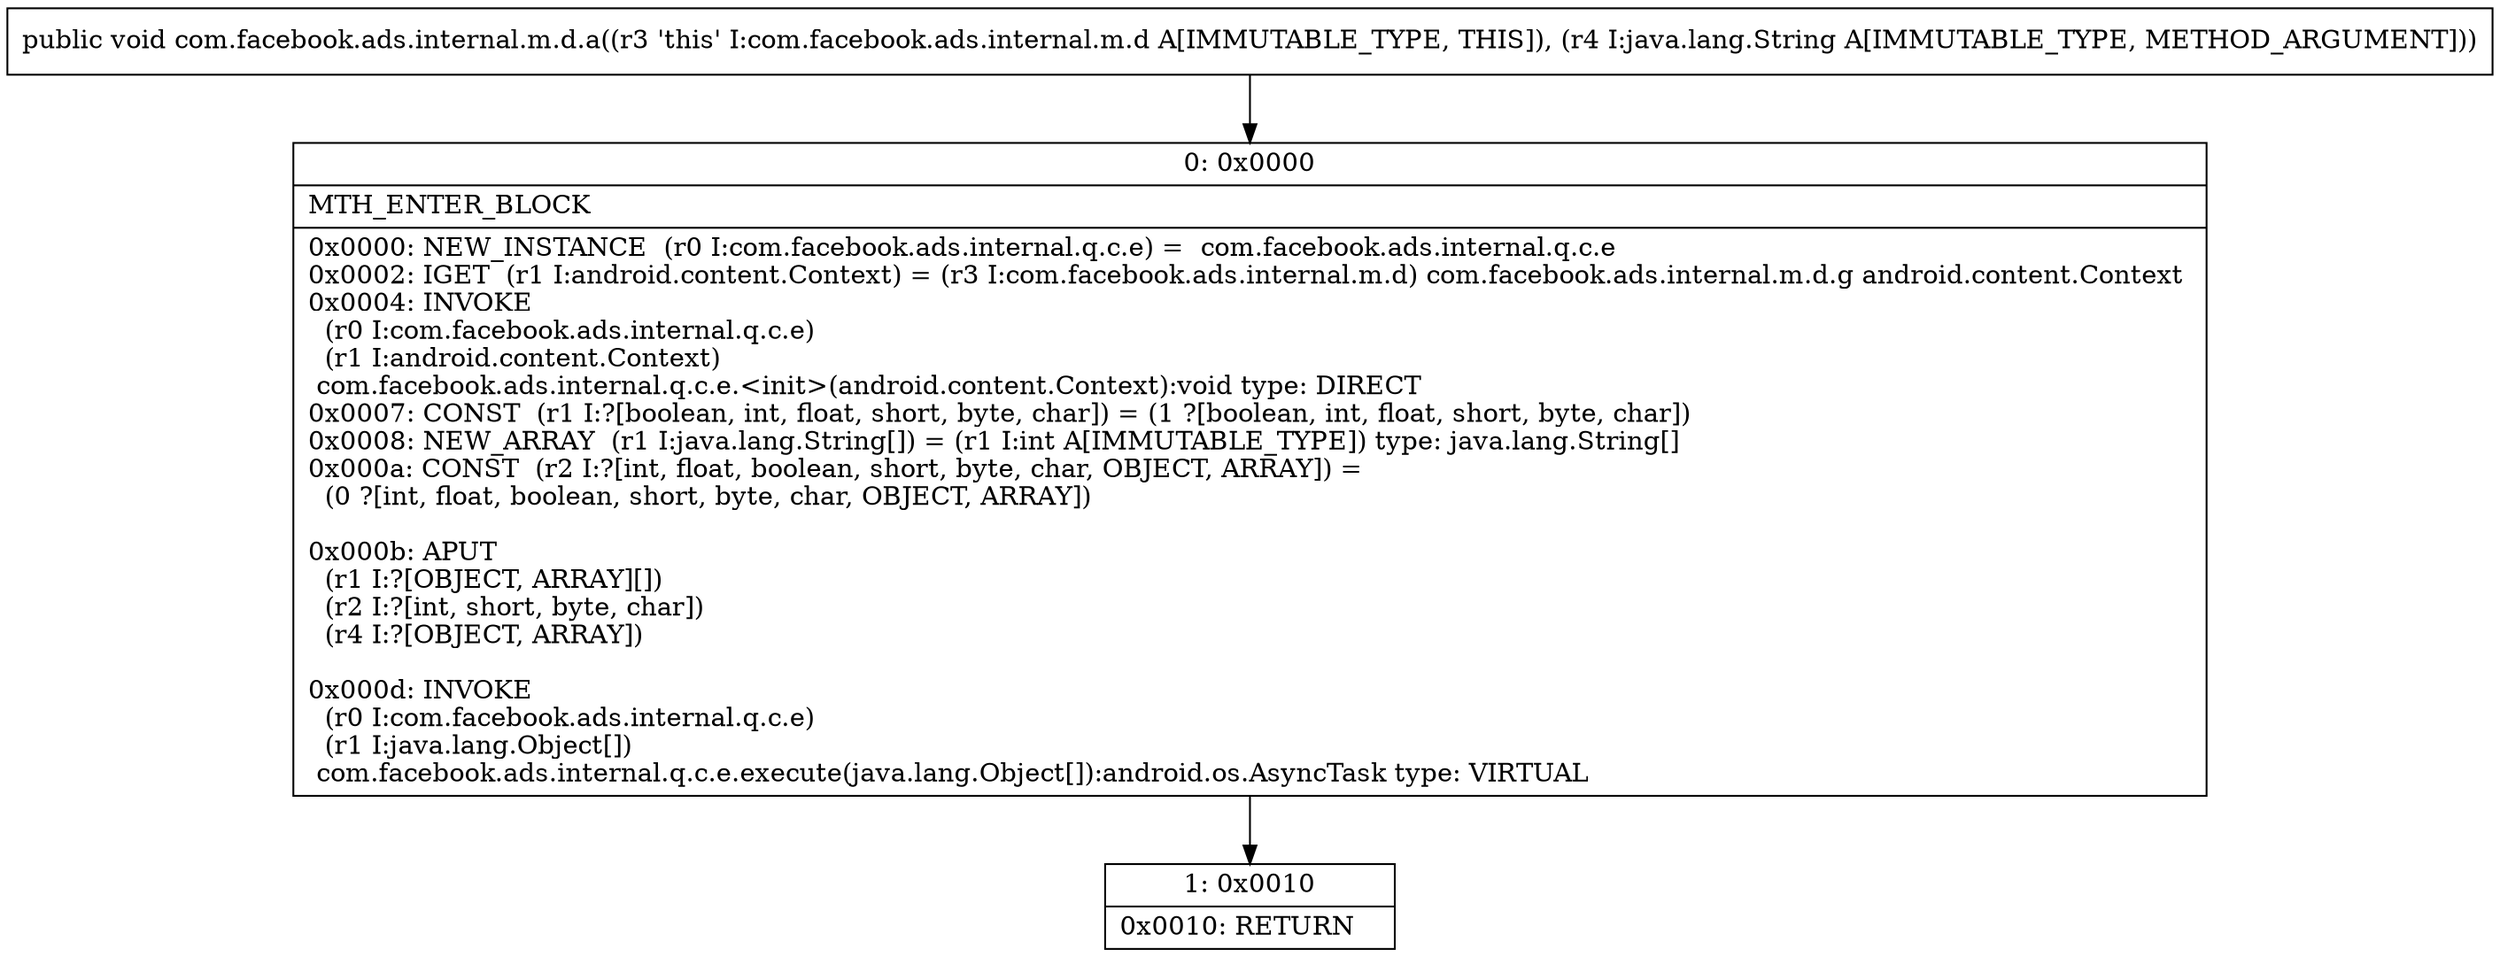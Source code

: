 digraph "CFG forcom.facebook.ads.internal.m.d.a(Ljava\/lang\/String;)V" {
Node_0 [shape=record,label="{0\:\ 0x0000|MTH_ENTER_BLOCK\l|0x0000: NEW_INSTANCE  (r0 I:com.facebook.ads.internal.q.c.e) =  com.facebook.ads.internal.q.c.e \l0x0002: IGET  (r1 I:android.content.Context) = (r3 I:com.facebook.ads.internal.m.d) com.facebook.ads.internal.m.d.g android.content.Context \l0x0004: INVOKE  \l  (r0 I:com.facebook.ads.internal.q.c.e)\l  (r1 I:android.content.Context)\l com.facebook.ads.internal.q.c.e.\<init\>(android.content.Context):void type: DIRECT \l0x0007: CONST  (r1 I:?[boolean, int, float, short, byte, char]) = (1 ?[boolean, int, float, short, byte, char]) \l0x0008: NEW_ARRAY  (r1 I:java.lang.String[]) = (r1 I:int A[IMMUTABLE_TYPE]) type: java.lang.String[] \l0x000a: CONST  (r2 I:?[int, float, boolean, short, byte, char, OBJECT, ARRAY]) = \l  (0 ?[int, float, boolean, short, byte, char, OBJECT, ARRAY])\l \l0x000b: APUT  \l  (r1 I:?[OBJECT, ARRAY][])\l  (r2 I:?[int, short, byte, char])\l  (r4 I:?[OBJECT, ARRAY])\l \l0x000d: INVOKE  \l  (r0 I:com.facebook.ads.internal.q.c.e)\l  (r1 I:java.lang.Object[])\l com.facebook.ads.internal.q.c.e.execute(java.lang.Object[]):android.os.AsyncTask type: VIRTUAL \l}"];
Node_1 [shape=record,label="{1\:\ 0x0010|0x0010: RETURN   \l}"];
MethodNode[shape=record,label="{public void com.facebook.ads.internal.m.d.a((r3 'this' I:com.facebook.ads.internal.m.d A[IMMUTABLE_TYPE, THIS]), (r4 I:java.lang.String A[IMMUTABLE_TYPE, METHOD_ARGUMENT])) }"];
MethodNode -> Node_0;
Node_0 -> Node_1;
}

